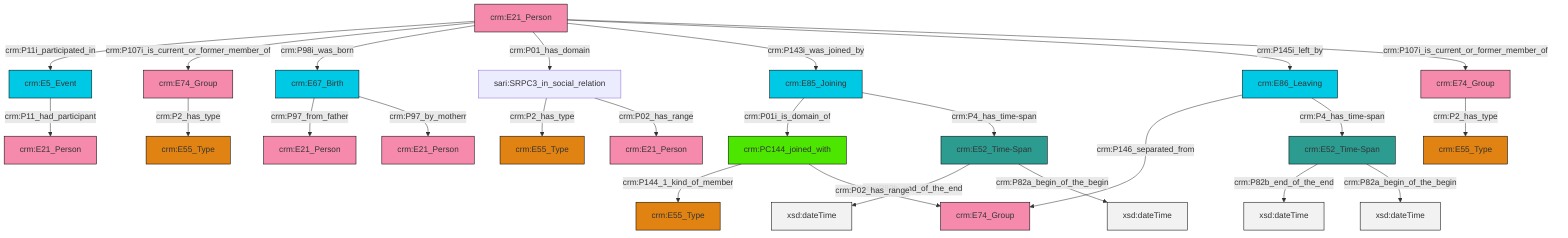 graph TD
classDef Literal fill:#f2f2f2,stroke:#000000;
classDef CRM_Entity fill:#FFFFFF,stroke:#000000;
classDef Temporal_Entity fill:#00C9E6, stroke:#000000;
classDef Type fill:#E18312, stroke:#000000;
classDef Time-Span fill:#2C9C91, stroke:#000000;
classDef Appellation fill:#FFEB7F, stroke:#000000;
classDef Place fill:#008836, stroke:#000000;
classDef Persistent_Item fill:#B266B2, stroke:#000000;
classDef Conceptual_Object fill:#FFD700, stroke:#000000;
classDef Physical_Thing fill:#D2B48C, stroke:#000000;
classDef Actor fill:#f58aad, stroke:#000000;
classDef PC_Classes fill:#4ce600, stroke:#000000;
classDef Multi fill:#cccccc,stroke:#000000;

0["crm:E74_Group"]:::Actor -->|crm:P2_has_type| 1["crm:E55_Type"]:::Type
2["crm:E86_Leaving"]:::Temporal_Entity -->|crm:P146_separated_from| 3["crm:E74_Group"]:::Actor
10["crm:E21_Person"]:::Actor -->|crm:P11i_participated_in| 11["crm:E5_Event"]:::Temporal_Entity
10["crm:E21_Person"]:::Actor -->|crm:P107i_is_current_or_former_member_of| 12["crm:E74_Group"]:::Actor
18["crm:E67_Birth"]:::Temporal_Entity -->|crm:P97_from_father| 19["crm:E21_Person"]:::Actor
21["crm:E85_Joining"]:::Temporal_Entity -->|crm:P01i_is_domain_of| 22["crm:PC144_joined_with"]:::PC_Classes
10["crm:E21_Person"]:::Actor -->|crm:P98i_was_born| 18["crm:E67_Birth"]:::Temporal_Entity
10["crm:E21_Person"]:::Actor -->|crm:P01_has_domain| 27["sari:SRPC3_in_social_relation"]:::Default
27["sari:SRPC3_in_social_relation"]:::Default -->|crm:P2_has_type| 16["crm:E55_Type"]:::Type
30["crm:E52_Time-Span"]:::Time-Span -->|crm:P82b_end_of_the_end| 31[xsd:dateTime]:::Literal
30["crm:E52_Time-Span"]:::Time-Span -->|crm:P82a_begin_of_the_begin| 33[xsd:dateTime]:::Literal
2["crm:E86_Leaving"]:::Temporal_Entity -->|crm:P4_has_time-span| 30["crm:E52_Time-Span"]:::Time-Span
10["crm:E21_Person"]:::Actor -->|crm:P143i_was_joined_by| 21["crm:E85_Joining"]:::Temporal_Entity
11["crm:E5_Event"]:::Temporal_Entity -->|crm:P11_had_participant| 35["crm:E21_Person"]:::Actor
22["crm:PC144_joined_with"]:::PC_Classes -->|crm:P144_1_kind_of_member| 8["crm:E55_Type"]:::Type
21["crm:E85_Joining"]:::Temporal_Entity -->|crm:P4_has_time-span| 37["crm:E52_Time-Span"]:::Time-Span
18["crm:E67_Birth"]:::Temporal_Entity -->|crm:P97_by_motherr| 13["crm:E21_Person"]:::Actor
10["crm:E21_Person"]:::Actor -->|crm:P145i_left_by| 2["crm:E86_Leaving"]:::Temporal_Entity
10["crm:E21_Person"]:::Actor -->|crm:P107i_is_current_or_former_member_of| 0["crm:E74_Group"]:::Actor
37["crm:E52_Time-Span"]:::Time-Span -->|crm:P82b_end_of_the_end| 40[xsd:dateTime]:::Literal
37["crm:E52_Time-Span"]:::Time-Span -->|crm:P82a_begin_of_the_begin| 41[xsd:dateTime]:::Literal
12["crm:E74_Group"]:::Actor -->|crm:P2_has_type| 6["crm:E55_Type"]:::Type
22["crm:PC144_joined_with"]:::PC_Classes -->|crm:P02_has_range| 3["crm:E74_Group"]:::Actor
27["sari:SRPC3_in_social_relation"]:::Default -->|crm:P02_has_range| 4["crm:E21_Person"]:::Actor